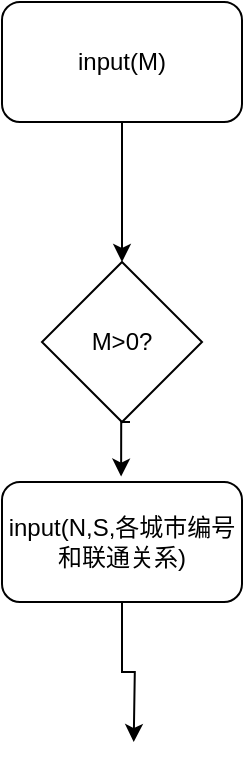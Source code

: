 <mxfile version="16.0.3" type="github">
  <diagram id="C5RBs43oDa-KdzZeNtuy" name="Page-1">
    <mxGraphModel dx="881" dy="395" grid="1" gridSize="10" guides="1" tooltips="1" connect="1" arrows="1" fold="1" page="1" pageScale="1" pageWidth="827" pageHeight="1169" math="0" shadow="0">
      <root>
        <mxCell id="WIyWlLk6GJQsqaUBKTNV-0" />
        <mxCell id="WIyWlLk6GJQsqaUBKTNV-1" parent="WIyWlLk6GJQsqaUBKTNV-0" />
        <mxCell id="PA8Nq8uX25tTqfPZCG8t-1" style="edgeStyle=orthogonalEdgeStyle;rounded=0;orthogonalLoop=1;jettySize=auto;html=1;exitX=0.5;exitY=1;exitDx=0;exitDy=0;" edge="1" parent="WIyWlLk6GJQsqaUBKTNV-1" source="PA8Nq8uX25tTqfPZCG8t-0">
          <mxGeometry relative="1" as="geometry">
            <mxPoint x="414" y="300" as="targetPoint" />
          </mxGeometry>
        </mxCell>
        <mxCell id="PA8Nq8uX25tTqfPZCG8t-0" value="input(M)" style="rounded=1;whiteSpace=wrap;html=1;" vertex="1" parent="WIyWlLk6GJQsqaUBKTNV-1">
          <mxGeometry x="354" y="170" width="120" height="60" as="geometry" />
        </mxCell>
        <mxCell id="PA8Nq8uX25tTqfPZCG8t-9" style="edgeStyle=orthogonalEdgeStyle;rounded=0;orthogonalLoop=1;jettySize=auto;html=1;exitX=0.5;exitY=1;exitDx=0;exitDy=0;entryX=0.463;entryY=-0.045;entryDx=0;entryDy=0;entryPerimeter=0;" edge="1" parent="WIyWlLk6GJQsqaUBKTNV-1">
          <mxGeometry relative="1" as="geometry">
            <mxPoint x="418" y="380.0" as="sourcePoint" />
            <mxPoint x="413.56" y="407.3" as="targetPoint" />
            <Array as="points">
              <mxPoint x="414" y="380" />
            </Array>
          </mxGeometry>
        </mxCell>
        <mxCell id="PA8Nq8uX25tTqfPZCG8t-6" value="M&amp;gt;0?" style="rhombus;whiteSpace=wrap;html=1;" vertex="1" parent="WIyWlLk6GJQsqaUBKTNV-1">
          <mxGeometry x="374" y="300" width="80" height="80" as="geometry" />
        </mxCell>
        <mxCell id="PA8Nq8uX25tTqfPZCG8t-8" style="edgeStyle=orthogonalEdgeStyle;rounded=0;orthogonalLoop=1;jettySize=auto;html=1;exitX=0.5;exitY=1;exitDx=0;exitDy=0;" edge="1" parent="WIyWlLk6GJQsqaUBKTNV-1" source="PA8Nq8uX25tTqfPZCG8t-7">
          <mxGeometry relative="1" as="geometry">
            <mxPoint x="419.862" y="540.0" as="targetPoint" />
          </mxGeometry>
        </mxCell>
        <mxCell id="PA8Nq8uX25tTqfPZCG8t-7" value="input(N,S,各城市编号和联通关系)" style="rounded=1;whiteSpace=wrap;html=1;" vertex="1" parent="WIyWlLk6GJQsqaUBKTNV-1">
          <mxGeometry x="354" y="410" width="120" height="60" as="geometry" />
        </mxCell>
      </root>
    </mxGraphModel>
  </diagram>
</mxfile>

